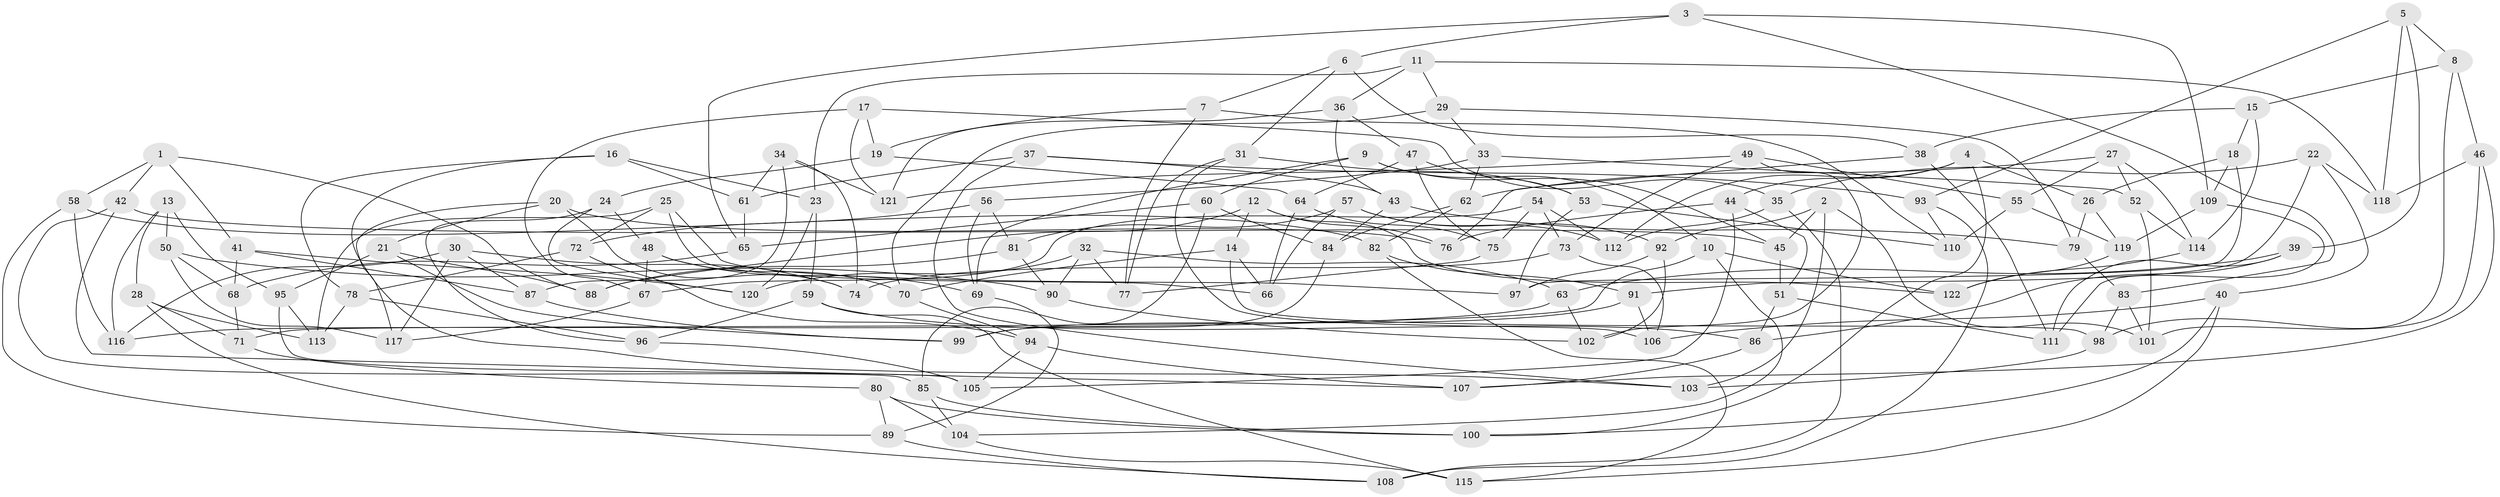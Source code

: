 // coarse degree distribution, {4: 0.4155844155844156, 6: 0.5584415584415584, 5: 0.025974025974025976}
// Generated by graph-tools (version 1.1) at 2025/52/02/27/25 19:52:29]
// undirected, 122 vertices, 244 edges
graph export_dot {
graph [start="1"]
  node [color=gray90,style=filled];
  1;
  2;
  3;
  4;
  5;
  6;
  7;
  8;
  9;
  10;
  11;
  12;
  13;
  14;
  15;
  16;
  17;
  18;
  19;
  20;
  21;
  22;
  23;
  24;
  25;
  26;
  27;
  28;
  29;
  30;
  31;
  32;
  33;
  34;
  35;
  36;
  37;
  38;
  39;
  40;
  41;
  42;
  43;
  44;
  45;
  46;
  47;
  48;
  49;
  50;
  51;
  52;
  53;
  54;
  55;
  56;
  57;
  58;
  59;
  60;
  61;
  62;
  63;
  64;
  65;
  66;
  67;
  68;
  69;
  70;
  71;
  72;
  73;
  74;
  75;
  76;
  77;
  78;
  79;
  80;
  81;
  82;
  83;
  84;
  85;
  86;
  87;
  88;
  89;
  90;
  91;
  92;
  93;
  94;
  95;
  96;
  97;
  98;
  99;
  100;
  101;
  102;
  103;
  104;
  105;
  106;
  107;
  108;
  109;
  110;
  111;
  112;
  113;
  114;
  115;
  116;
  117;
  118;
  119;
  120;
  121;
  122;
  1 -- 88;
  1 -- 42;
  1 -- 41;
  1 -- 58;
  2 -- 45;
  2 -- 92;
  2 -- 103;
  2 -- 101;
  3 -- 65;
  3 -- 6;
  3 -- 109;
  3 -- 83;
  4 -- 100;
  4 -- 44;
  4 -- 26;
  4 -- 112;
  5 -- 93;
  5 -- 118;
  5 -- 8;
  5 -- 39;
  6 -- 38;
  6 -- 31;
  6 -- 7;
  7 -- 19;
  7 -- 110;
  7 -- 77;
  8 -- 15;
  8 -- 98;
  8 -- 46;
  9 -- 69;
  9 -- 45;
  9 -- 60;
  9 -- 10;
  10 -- 122;
  10 -- 104;
  10 -- 71;
  11 -- 23;
  11 -- 29;
  11 -- 118;
  11 -- 36;
  12 -- 14;
  12 -- 122;
  12 -- 88;
  12 -- 76;
  13 -- 50;
  13 -- 28;
  13 -- 116;
  13 -- 95;
  14 -- 70;
  14 -- 66;
  14 -- 98;
  15 -- 38;
  15 -- 18;
  15 -- 114;
  16 -- 23;
  16 -- 103;
  16 -- 78;
  16 -- 61;
  17 -- 67;
  17 -- 121;
  17 -- 35;
  17 -- 19;
  18 -- 97;
  18 -- 109;
  18 -- 26;
  19 -- 64;
  19 -- 24;
  20 -- 74;
  20 -- 21;
  20 -- 117;
  20 -- 76;
  21 -- 95;
  21 -- 88;
  21 -- 99;
  22 -- 40;
  22 -- 35;
  22 -- 118;
  22 -- 91;
  23 -- 120;
  23 -- 59;
  24 -- 96;
  24 -- 120;
  24 -- 48;
  25 -- 66;
  25 -- 97;
  25 -- 113;
  25 -- 72;
  26 -- 79;
  26 -- 119;
  27 -- 62;
  27 -- 55;
  27 -- 114;
  27 -- 52;
  28 -- 108;
  28 -- 71;
  28 -- 113;
  29 -- 33;
  29 -- 70;
  29 -- 79;
  30 -- 117;
  30 -- 116;
  30 -- 74;
  30 -- 87;
  31 -- 77;
  31 -- 106;
  31 -- 53;
  32 -- 90;
  32 -- 120;
  32 -- 77;
  32 -- 63;
  33 -- 56;
  33 -- 52;
  33 -- 62;
  34 -- 87;
  34 -- 61;
  34 -- 121;
  34 -- 74;
  35 -- 108;
  35 -- 112;
  36 -- 43;
  36 -- 121;
  36 -- 47;
  37 -- 43;
  37 -- 61;
  37 -- 103;
  37 -- 93;
  38 -- 76;
  38 -- 111;
  39 -- 86;
  39 -- 63;
  39 -- 111;
  40 -- 115;
  40 -- 106;
  40 -- 100;
  41 -- 68;
  41 -- 87;
  41 -- 120;
  42 -- 45;
  42 -- 107;
  42 -- 85;
  43 -- 84;
  43 -- 79;
  44 -- 105;
  44 -- 76;
  44 -- 51;
  45 -- 51;
  46 -- 101;
  46 -- 107;
  46 -- 118;
  47 -- 53;
  47 -- 64;
  47 -- 75;
  48 -- 67;
  48 -- 70;
  48 -- 69;
  49 -- 102;
  49 -- 55;
  49 -- 73;
  49 -- 121;
  50 -- 68;
  50 -- 117;
  50 -- 90;
  51 -- 86;
  51 -- 111;
  52 -- 101;
  52 -- 114;
  53 -- 110;
  53 -- 97;
  54 -- 75;
  54 -- 112;
  54 -- 67;
  54 -- 73;
  55 -- 119;
  55 -- 110;
  56 -- 81;
  56 -- 69;
  56 -- 72;
  57 -- 81;
  57 -- 66;
  57 -- 112;
  57 -- 92;
  58 -- 89;
  58 -- 116;
  58 -- 82;
  59 -- 86;
  59 -- 96;
  59 -- 115;
  60 -- 84;
  60 -- 85;
  60 -- 65;
  61 -- 65;
  62 -- 82;
  62 -- 84;
  63 -- 102;
  63 -- 116;
  64 -- 66;
  64 -- 75;
  65 -- 68;
  67 -- 117;
  68 -- 71;
  69 -- 89;
  70 -- 94;
  71 -- 80;
  72 -- 78;
  72 -- 94;
  73 -- 106;
  73 -- 74;
  75 -- 77;
  78 -- 113;
  78 -- 96;
  79 -- 83;
  80 -- 89;
  80 -- 100;
  80 -- 104;
  81 -- 90;
  81 -- 88;
  82 -- 91;
  82 -- 115;
  83 -- 101;
  83 -- 98;
  84 -- 99;
  85 -- 100;
  85 -- 104;
  86 -- 107;
  87 -- 99;
  89 -- 108;
  90 -- 102;
  91 -- 106;
  91 -- 99;
  92 -- 97;
  92 -- 102;
  93 -- 108;
  93 -- 110;
  94 -- 105;
  94 -- 107;
  95 -- 113;
  95 -- 105;
  96 -- 105;
  98 -- 103;
  104 -- 115;
  109 -- 119;
  109 -- 111;
  114 -- 122;
  119 -- 122;
}
